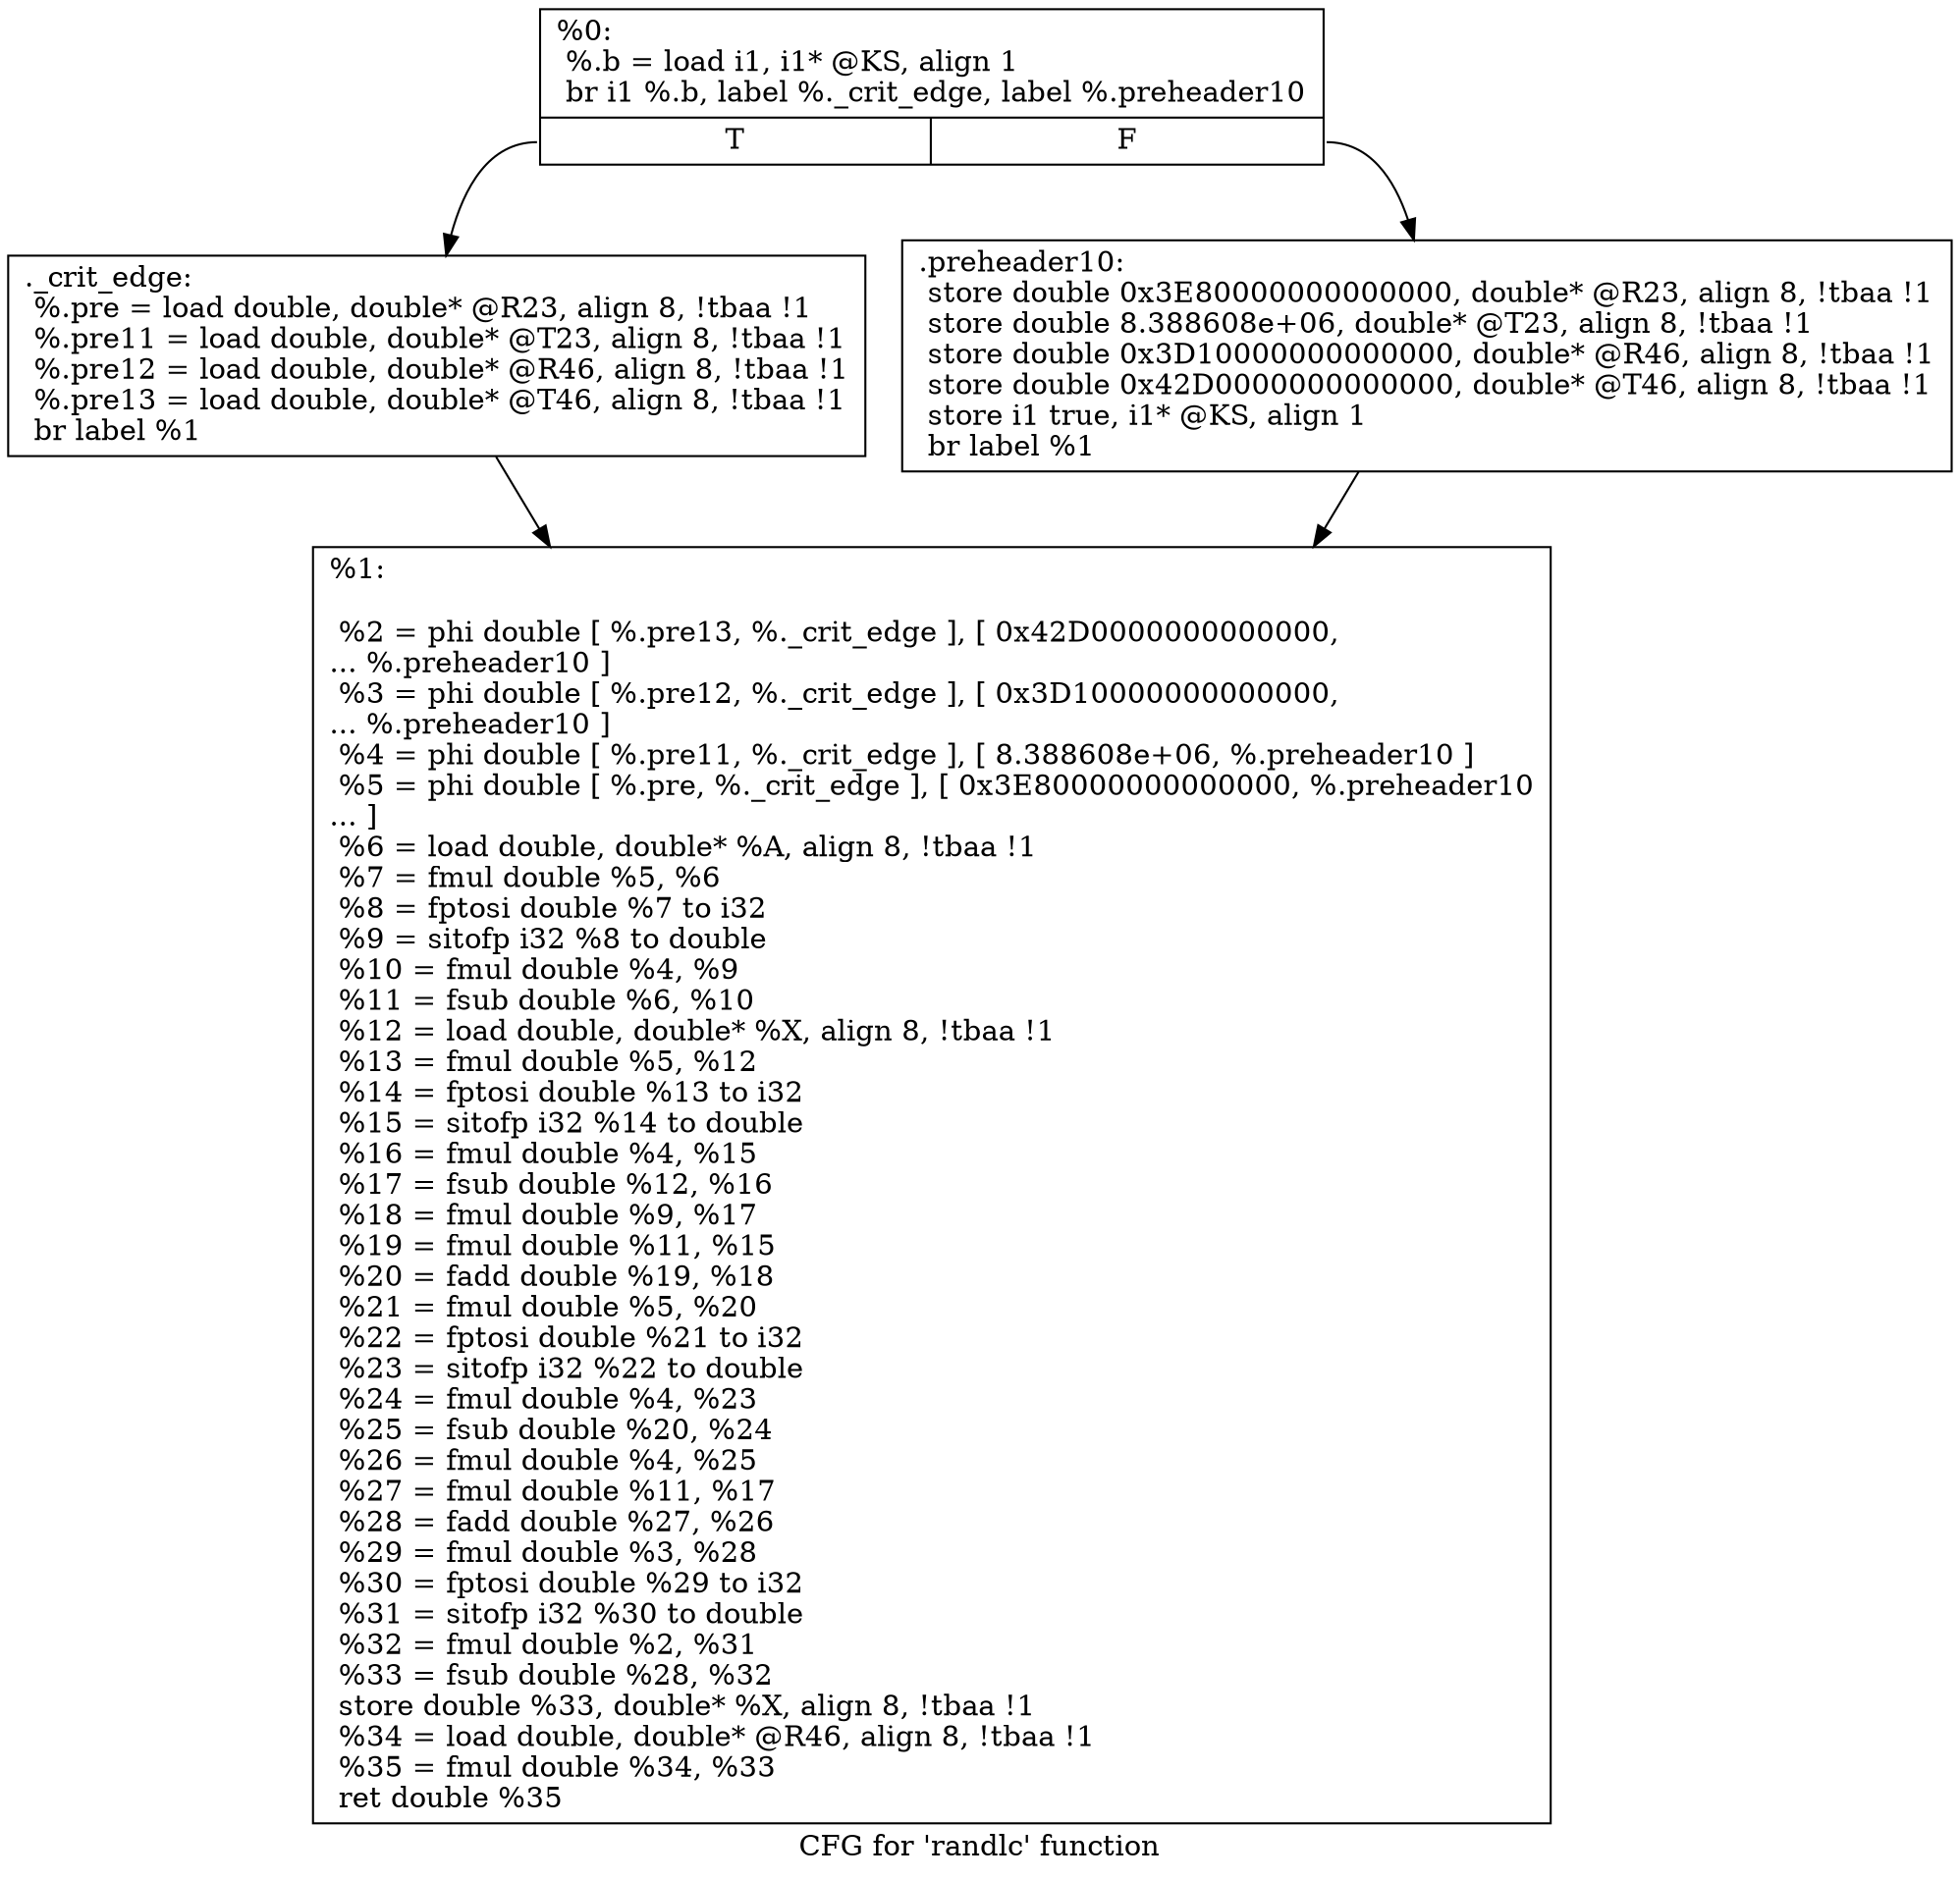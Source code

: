 digraph "CFG for 'randlc' function" {
	label="CFG for 'randlc' function";

	Node0x5f46690 [shape=record,label="{%0:\l  %.b = load i1, i1* @KS, align 1\l  br i1 %.b, label %._crit_edge, label %.preheader10\l|{<s0>T|<s1>F}}"];
	Node0x5f46690:s0 -> Node0x5f4c540;
	Node0x5f46690:s1 -> Node0x5f4c590;
	Node0x5f4c540 [shape=record,label="{._crit_edge:                                      \l  %.pre = load double, double* @R23, align 8, !tbaa !1\l  %.pre11 = load double, double* @T23, align 8, !tbaa !1\l  %.pre12 = load double, double* @R46, align 8, !tbaa !1\l  %.pre13 = load double, double* @T46, align 8, !tbaa !1\l  br label %1\l}"];
	Node0x5f4c540 -> Node0x5f4c5e0;
	Node0x5f4c590 [shape=record,label="{.preheader10:                                     \l  store double 0x3E80000000000000, double* @R23, align 8, !tbaa !1\l  store double 8.388608e+06, double* @T23, align 8, !tbaa !1\l  store double 0x3D10000000000000, double* @R46, align 8, !tbaa !1\l  store double 0x42D0000000000000, double* @T46, align 8, !tbaa !1\l  store i1 true, i1* @KS, align 1\l  br label %1\l}"];
	Node0x5f4c590 -> Node0x5f4c5e0;
	Node0x5f4c5e0 [shape=record,label="{%1:\l\l  %2 = phi double [ %.pre13, %._crit_edge ], [ 0x42D0000000000000,\l... %.preheader10 ]\l  %3 = phi double [ %.pre12, %._crit_edge ], [ 0x3D10000000000000,\l... %.preheader10 ]\l  %4 = phi double [ %.pre11, %._crit_edge ], [ 8.388608e+06, %.preheader10 ]\l  %5 = phi double [ %.pre, %._crit_edge ], [ 0x3E80000000000000, %.preheader10\l... ]\l  %6 = load double, double* %A, align 8, !tbaa !1\l  %7 = fmul double %5, %6\l  %8 = fptosi double %7 to i32\l  %9 = sitofp i32 %8 to double\l  %10 = fmul double %4, %9\l  %11 = fsub double %6, %10\l  %12 = load double, double* %X, align 8, !tbaa !1\l  %13 = fmul double %5, %12\l  %14 = fptosi double %13 to i32\l  %15 = sitofp i32 %14 to double\l  %16 = fmul double %4, %15\l  %17 = fsub double %12, %16\l  %18 = fmul double %9, %17\l  %19 = fmul double %11, %15\l  %20 = fadd double %19, %18\l  %21 = fmul double %5, %20\l  %22 = fptosi double %21 to i32\l  %23 = sitofp i32 %22 to double\l  %24 = fmul double %4, %23\l  %25 = fsub double %20, %24\l  %26 = fmul double %4, %25\l  %27 = fmul double %11, %17\l  %28 = fadd double %27, %26\l  %29 = fmul double %3, %28\l  %30 = fptosi double %29 to i32\l  %31 = sitofp i32 %30 to double\l  %32 = fmul double %2, %31\l  %33 = fsub double %28, %32\l  store double %33, double* %X, align 8, !tbaa !1\l  %34 = load double, double* @R46, align 8, !tbaa !1\l  %35 = fmul double %34, %33\l  ret double %35\l}"];
}
